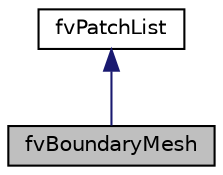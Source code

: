 digraph "fvBoundaryMesh"
{
  bgcolor="transparent";
  edge [fontname="Helvetica",fontsize="10",labelfontname="Helvetica",labelfontsize="10"];
  node [fontname="Helvetica",fontsize="10",shape=record];
  Node1 [label="fvBoundaryMesh",height=0.2,width=0.4,color="black", fillcolor="grey75", style="filled", fontcolor="black"];
  Node2 -> Node1 [dir="back",color="midnightblue",fontsize="10",style="solid",fontname="Helvetica"];
  Node2 [label="fvPatchList",height=0.2,width=0.4,color="black",URL="$a02072.html",tooltip="A templated 1D list of pointers to objects of type <T>, where the size of the array is known and used..."];
}
